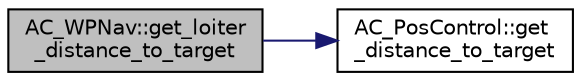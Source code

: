 digraph "AC_WPNav::get_loiter_distance_to_target"
{
 // INTERACTIVE_SVG=YES
  edge [fontname="Helvetica",fontsize="10",labelfontname="Helvetica",labelfontsize="10"];
  node [fontname="Helvetica",fontsize="10",shape=record];
  rankdir="LR";
  Node1 [label="AC_WPNav::get_loiter\l_distance_to_target",height=0.2,width=0.4,color="black", fillcolor="grey75", style="filled", fontcolor="black"];
  Node1 -> Node2 [color="midnightblue",fontsize="10",style="solid",fontname="Helvetica"];
  Node2 [label="AC_PosControl::get\l_distance_to_target",height=0.2,width=0.4,color="black", fillcolor="white", style="filled",URL="$classAC__PosControl.html#a67ab9069d0e7a0e3890c48c7c396b109",tooltip="get_distance_to_target - get horizontal distance to position target in cm (used for reporting) ..."];
}
